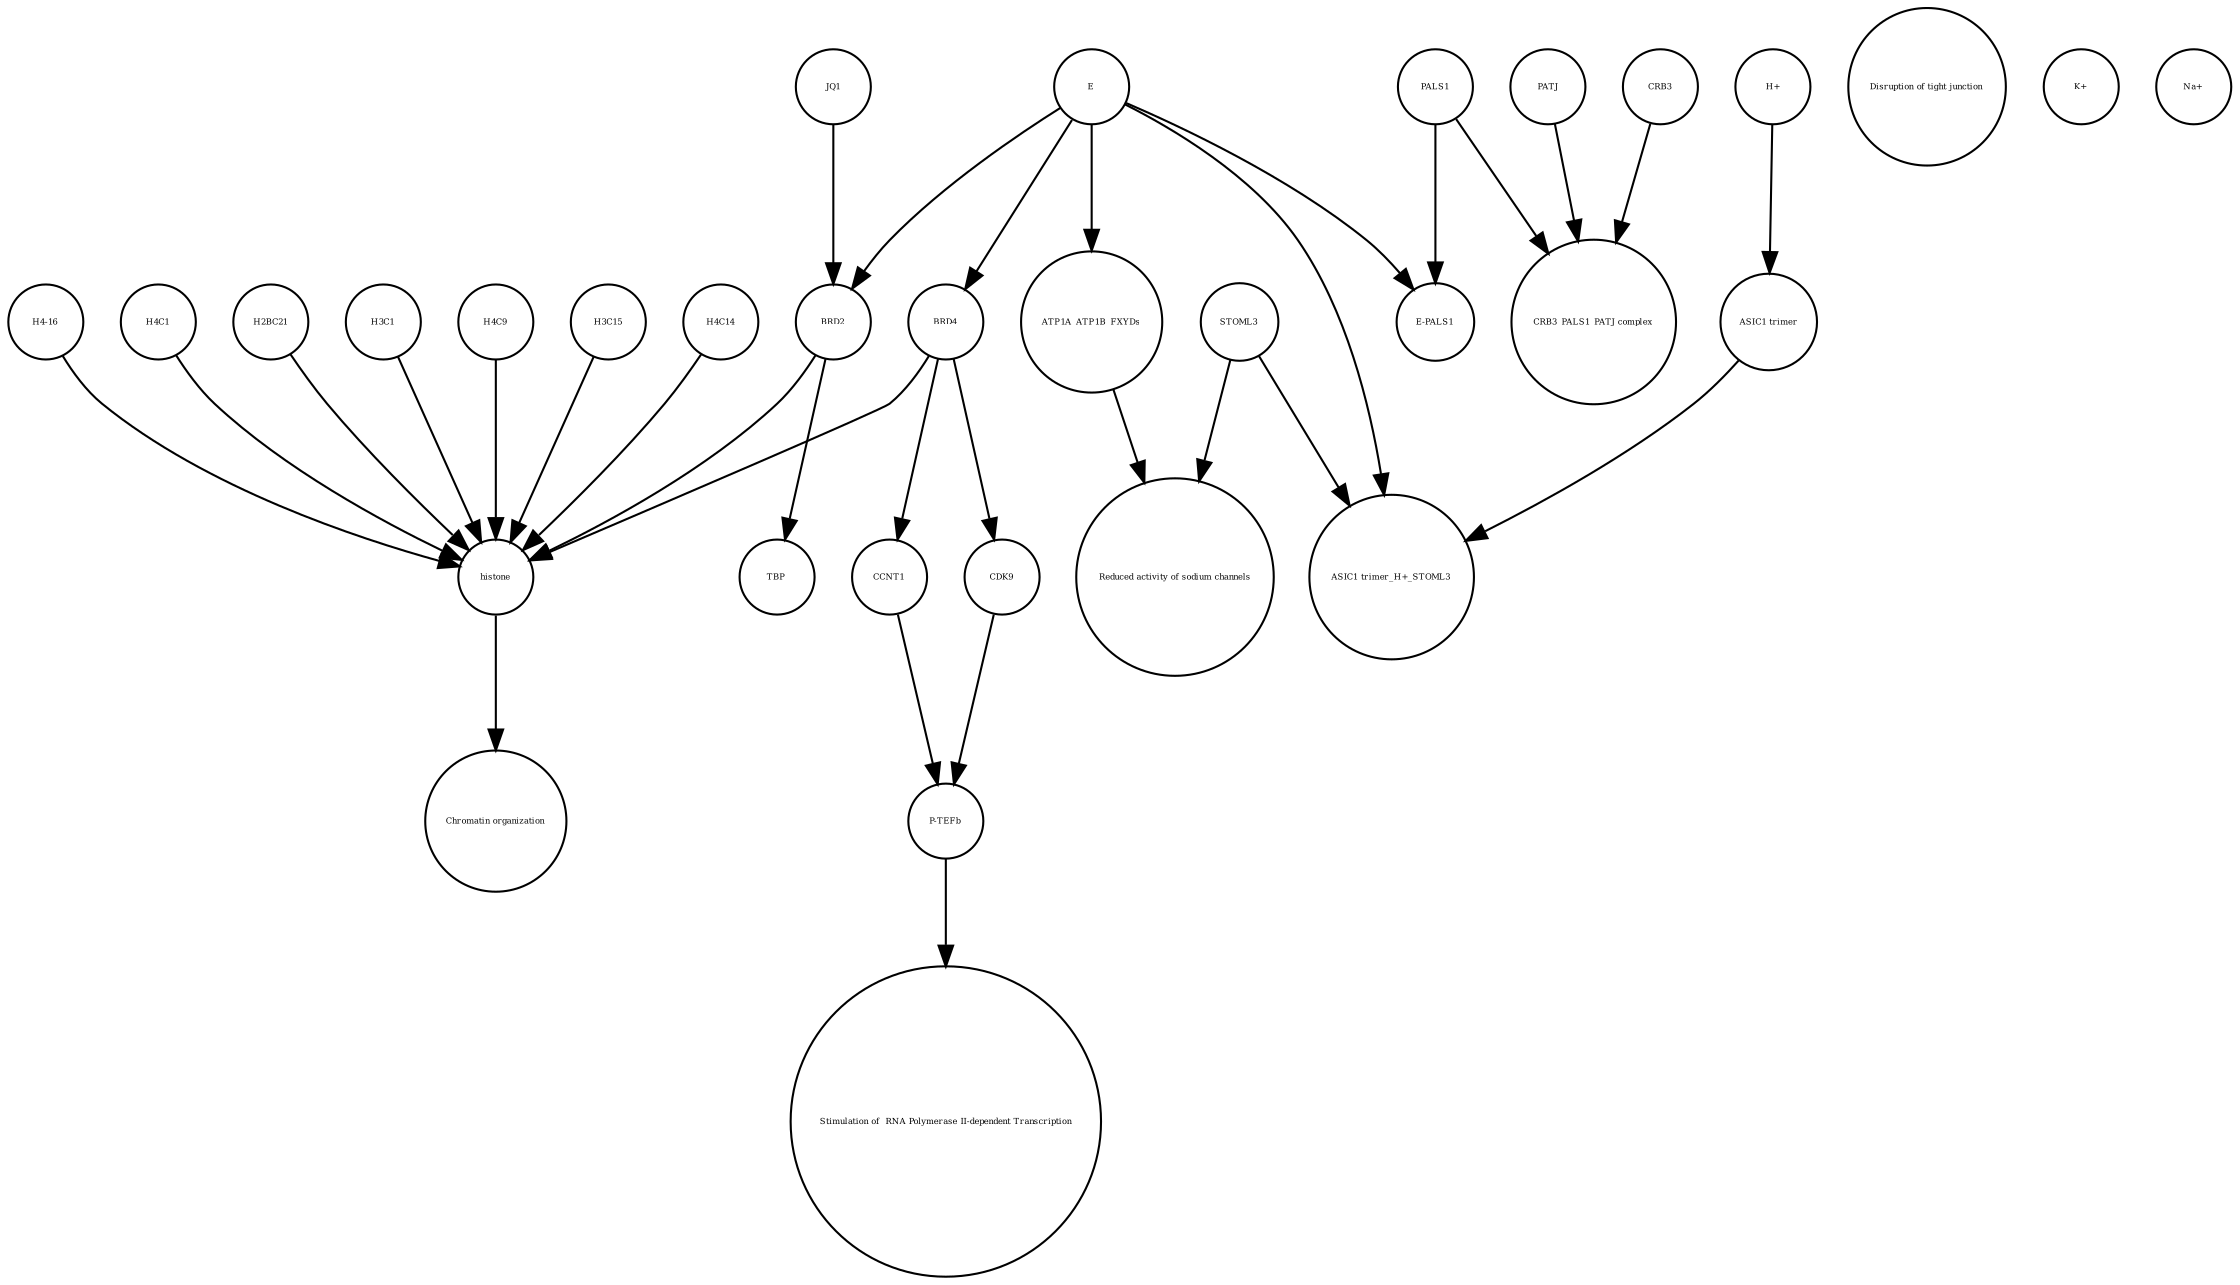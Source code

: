 strict digraph  {
JQ1 [annotation="", bipartite=0, cls=macromolecule, fontsize=4, label=JQ1, shape=circle];
CRB3 [annotation="", bipartite=0, cls=macromolecule, fontsize=4, label=CRB3, shape=circle];
histone [annotation="", bipartite=0, cls=complex, fontsize=4, label=histone, shape=circle];
BRD2 [annotation="", bipartite=0, cls=macromolecule, fontsize=4, label=BRD2, shape=circle];
H2BC21 [annotation="", bipartite=0, cls=macromolecule, fontsize=4, label=H2BC21, shape=circle];
H3C15 [annotation="", bipartite=0, cls=macromolecule, fontsize=4, label=H3C15, shape=circle];
"Reduced activity of sodium channels" [annotation="", bipartite=0, cls=phenotype, fontsize=4, label="Reduced activity of sodium channels", shape=circle];
"P-TEFb" [annotation="", bipartite=0, cls=complex, fontsize=4, label="P-TEFb", shape=circle];
"Disruption of tight junction" [annotation="", bipartite=0, cls=phenotype, fontsize=4, label="Disruption of tight junction", shape=circle];
H4C14 [annotation="", bipartite=0, cls=macromolecule, fontsize=4, label=H4C14, shape=circle];
"ASIC1 trimer" [annotation="", bipartite=0, cls=macromolecule, fontsize=4, label="ASIC1 trimer", shape=circle];
"H4-16" [annotation="", bipartite=0, cls=macromolecule, fontsize=4, label="H4-16", shape=circle];
"CRB3_PALS1_PATJ complex" [annotation="", bipartite=0, cls=complex, fontsize=4, label="CRB3_PALS1_PATJ complex", shape=circle];
H4C1 [annotation="", bipartite=0, cls=macromolecule, fontsize=4, label=H4C1, shape=circle];
" Stimulation of  RNA Polymerase II-dependent Transcription " [annotation="", bipartite=0, cls=phenotype, fontsize=4, label=" Stimulation of  RNA Polymerase II-dependent Transcription ", shape=circle];
ATP1A_ATP1B_FXYDs [annotation="", bipartite=0, cls=complex, fontsize=4, label=ATP1A_ATP1B_FXYDs, shape=circle];
"Chromatin organization" [annotation="", bipartite=0, cls=phenotype, fontsize=4, label="Chromatin organization", shape=circle];
"H+" [annotation="", bipartite=0, cls="simple chemical", fontsize=4, label="H+", shape=circle];
BRD4 [annotation="", bipartite=0, cls=macromolecule, fontsize=4, label=BRD4, shape=circle];
H3C1 [annotation="", bipartite=0, cls=macromolecule, fontsize=4, label=H3C1, shape=circle];
CDK9 [annotation="", bipartite=0, cls=macromolecule, fontsize=4, label=CDK9, shape=circle];
PALS1 [annotation="", bipartite=0, cls=macromolecule, fontsize=4, label=PALS1, shape=circle];
"K+" [annotation="", bipartite=0, cls="simple chemical", fontsize=4, label="K+", shape=circle];
H4C9 [annotation="", bipartite=0, cls=macromolecule, fontsize=4, label=H4C9, shape=circle];
"Na+" [annotation="", bipartite=0, cls="simple chemical", fontsize=4, label="Na+", shape=circle];
E [annotation=urn_miriam_ncbiprotein_BCD58755, bipartite=0, cls=macromolecule, fontsize=4, label=E, shape=circle];
STOML3 [annotation="", bipartite=0, cls=macromolecule, fontsize=4, label=STOML3, shape=circle];
"E-PALS1" [annotation="", bipartite=0, cls=complex, fontsize=4, label="E-PALS1", shape=circle];
PATJ [annotation="", bipartite=0, cls=macromolecule, fontsize=4, label=PATJ, shape=circle];
CCNT1 [annotation="", bipartite=0, cls=macromolecule, fontsize=4, label=CCNT1, shape=circle];
TBP [annotation="", bipartite=0, cls=macromolecule, fontsize=4, label=TBP, shape=circle];
"ASIC1 trimer_H+_STOML3" [annotation="", bipartite=0, cls=complex, fontsize=4, label="ASIC1 trimer_H+_STOML3", shape=circle];
JQ1 -> BRD2  [annotation="urn_miriam_doi_10.1038%2Fs41586-020-2286-9|urn_miriam_doi_10.1080%2F15592294.2018.1469891", interaction_type=inhibition];
CRB3 -> "CRB3_PALS1_PATJ complex"  [annotation="", interaction_type=production];
histone -> "Chromatin organization"  [annotation="", interaction_type=production];
BRD2 -> TBP  [annotation="urn_miriam_doi_10.1007%2Fs11010-006-9223-6", interaction_type=catalysis];
BRD2 -> histone  [annotation="urn_miriam_doi_10.1038%2Fnsmb.3228.|urn_miriam_doi_10.1016%2Fj.molcel.2008.01.018", interaction_type=catalysis];
H2BC21 -> histone  [annotation="", interaction_type=production];
H3C15 -> histone  [annotation="", interaction_type=production];
"P-TEFb" -> " Stimulation of  RNA Polymerase II-dependent Transcription "  [annotation="", interaction_type=production];
H4C14 -> histone  [annotation="", interaction_type=production];
"ASIC1 trimer" -> "ASIC1 trimer_H+_STOML3"  [annotation="", interaction_type=production];
"H4-16" -> histone  [annotation="", interaction_type=production];
H4C1 -> histone  [annotation="", interaction_type=production];
ATP1A_ATP1B_FXYDs -> "Reduced activity of sodium channels"  [annotation="", interaction_type=production];
"H+" -> "ASIC1 trimer"  [annotation="", interaction_type=production];
BRD4 -> CDK9  [annotation="urn_miriam_doi_10.18632%2Foncotarget.18583|urn_miriam_doi_10.1016%2Fj.molcel.2005.06.027", interaction_type=catalysis];
BRD4 -> CCNT1  [annotation="urn_miriam_doi_10.1016%2Fj.molcel.2005.06.027", interaction_type=catalysis];
BRD4 -> histone  [annotation="urn_miriam_doi_10.1038%2Fnsmb.3228.|urn_miriam_doi_10.1016%2Fj.molcel.2008.01.018", interaction_type=catalysis];
H3C1 -> histone  [annotation="", interaction_type=production];
CDK9 -> "P-TEFb"  [annotation="", interaction_type=production];
PALS1 -> "E-PALS1"  [annotation="", interaction_type=production];
PALS1 -> "CRB3_PALS1_PATJ complex"  [annotation="", interaction_type=production];
H4C9 -> histone  [annotation="", interaction_type=production];
E -> "E-PALS1"  [annotation="", interaction_type=production];
E -> BRD2  [annotation="urn_miriam_doi_10.1038%2Fs41586-020-2286-9|urn_miriam_doi_10.1080%2F15592294.2018.1469891", interaction_type=inhibition];
E -> "ASIC1 trimer_H+_STOML3"  [annotation="urn_miriam_doi_10.1016%2Fj.virol.2011.03.029", interaction_type=inhibition];
E -> ATP1A_ATP1B_FXYDs  [annotation="urn_miriam_doi_10.1016%2Fj.virol.2011.03.029", interaction_type=inhibition];
E -> BRD4  [annotation="urn_miriam_doi_10.1038%2Fs41586-020-2286-9", interaction_type=inhibition];
STOML3 -> "Reduced activity of sodium channels"  [annotation="", interaction_type=production];
STOML3 -> "ASIC1 trimer_H+_STOML3"  [annotation="", interaction_type=production];
PATJ -> "CRB3_PALS1_PATJ complex"  [annotation="", interaction_type=production];
CCNT1 -> "P-TEFb"  [annotation="", interaction_type=production];
}
